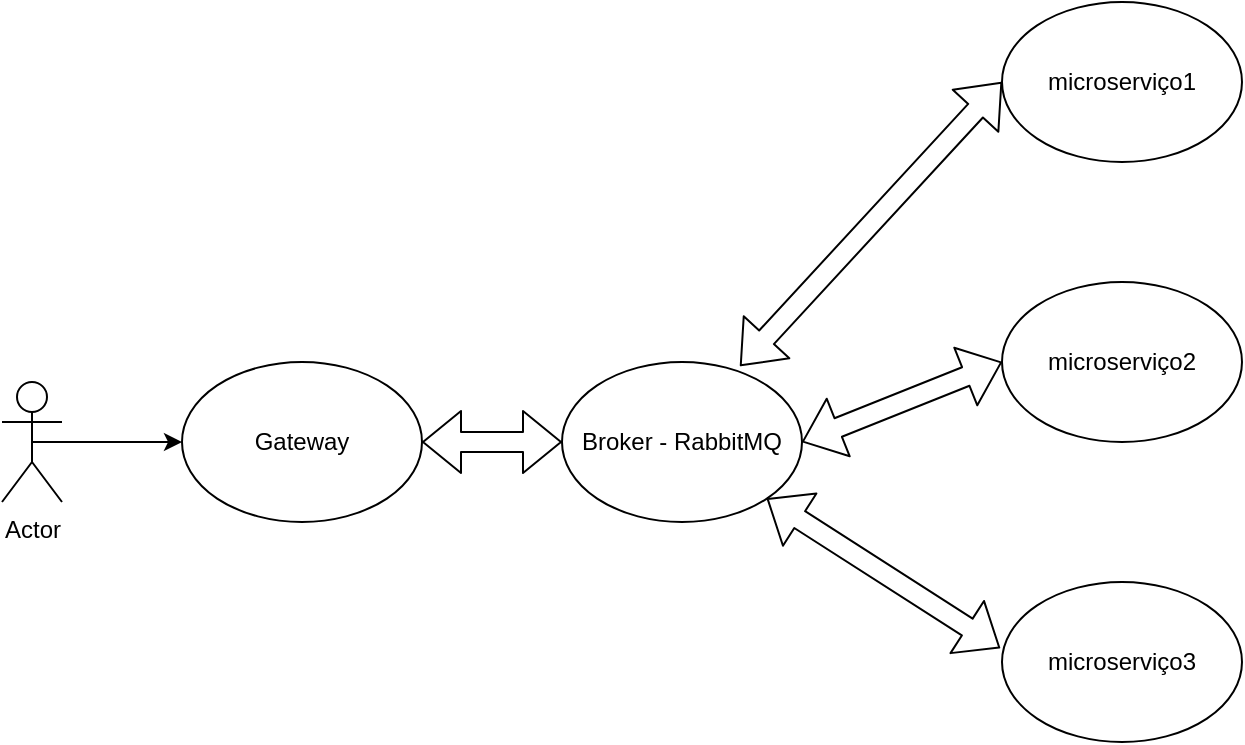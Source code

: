 <mxfile>
    <diagram id="9YXnzUZQTRQoiRtS1Ikl" name="Page-1">
        <mxGraphModel dx="1075" dy="442" grid="1" gridSize="10" guides="1" tooltips="1" connect="1" arrows="1" fold="1" page="1" pageScale="1" pageWidth="827" pageHeight="1169" math="0" shadow="0">
            <root>
                <mxCell id="0"/>
                <mxCell id="1" parent="0"/>
                <mxCell id="2" value="Gateway" style="ellipse;whiteSpace=wrap;html=1;" vertex="1" parent="1">
                    <mxGeometry x="180" y="330" width="120" height="80" as="geometry"/>
                </mxCell>
                <mxCell id="3" value="Actor" style="shape=umlActor;verticalLabelPosition=bottom;verticalAlign=top;html=1;outlineConnect=0;" vertex="1" parent="1">
                    <mxGeometry x="90" y="340" width="30" height="60" as="geometry"/>
                </mxCell>
                <mxCell id="4" value="" style="endArrow=classic;html=1;entryX=0;entryY=0.5;entryDx=0;entryDy=0;exitX=0.5;exitY=0.5;exitDx=0;exitDy=0;exitPerimeter=0;" edge="1" parent="1" source="3" target="2">
                    <mxGeometry width="50" height="50" relative="1" as="geometry">
                        <mxPoint x="160" y="400" as="sourcePoint"/>
                        <mxPoint x="210" y="350" as="targetPoint"/>
                    </mxGeometry>
                </mxCell>
                <mxCell id="5" value="microserviço1" style="ellipse;whiteSpace=wrap;html=1;" vertex="1" parent="1">
                    <mxGeometry x="590" y="150" width="120" height="80" as="geometry"/>
                </mxCell>
                <mxCell id="6" value="microserviço2" style="ellipse;whiteSpace=wrap;html=1;" vertex="1" parent="1">
                    <mxGeometry x="590" y="290" width="120" height="80" as="geometry"/>
                </mxCell>
                <mxCell id="7" value="microserviço3" style="ellipse;whiteSpace=wrap;html=1;" vertex="1" parent="1">
                    <mxGeometry x="590" y="440" width="120" height="80" as="geometry"/>
                </mxCell>
                <mxCell id="8" value="Broker - RabbitMQ" style="ellipse;whiteSpace=wrap;html=1;" vertex="1" parent="1">
                    <mxGeometry x="370" y="330" width="120" height="80" as="geometry"/>
                </mxCell>
                <mxCell id="9" value="" style="shape=flexArrow;endArrow=classic;startArrow=classic;html=1;entryX=0;entryY=0.5;entryDx=0;entryDy=0;exitX=0.742;exitY=0.025;exitDx=0;exitDy=0;exitPerimeter=0;" edge="1" parent="1" source="8" target="5">
                    <mxGeometry width="100" height="100" relative="1" as="geometry">
                        <mxPoint x="360" y="450" as="sourcePoint"/>
                        <mxPoint x="460" y="350" as="targetPoint"/>
                    </mxGeometry>
                </mxCell>
                <mxCell id="10" value="" style="shape=flexArrow;endArrow=classic;startArrow=classic;html=1;entryX=0;entryY=0.5;entryDx=0;entryDy=0;exitX=1;exitY=0.5;exitDx=0;exitDy=0;" edge="1" parent="1" source="8" target="6">
                    <mxGeometry width="100" height="100" relative="1" as="geometry">
                        <mxPoint x="450.0" y="472" as="sourcePoint"/>
                        <mxPoint x="580.96" y="330" as="targetPoint"/>
                    </mxGeometry>
                </mxCell>
                <mxCell id="11" value="" style="shape=flexArrow;endArrow=classic;startArrow=classic;html=1;entryX=-0.008;entryY=0.413;entryDx=0;entryDy=0;exitX=1;exitY=1;exitDx=0;exitDy=0;entryPerimeter=0;" edge="1" parent="1" source="8" target="7">
                    <mxGeometry width="100" height="100" relative="1" as="geometry">
                        <mxPoint x="490" y="440" as="sourcePoint"/>
                        <mxPoint x="590" y="400" as="targetPoint"/>
                    </mxGeometry>
                </mxCell>
                <mxCell id="12" value="" style="shape=flexArrow;endArrow=classic;startArrow=classic;html=1;entryX=0;entryY=0.5;entryDx=0;entryDy=0;exitX=1;exitY=0.5;exitDx=0;exitDy=0;" edge="1" parent="1" source="2" target="8">
                    <mxGeometry width="100" height="100" relative="1" as="geometry">
                        <mxPoint x="269.996" y="370.004" as="sourcePoint"/>
                        <mxPoint x="386.61" y="444.76" as="targetPoint"/>
                    </mxGeometry>
                </mxCell>
            </root>
        </mxGraphModel>
    </diagram>
</mxfile>